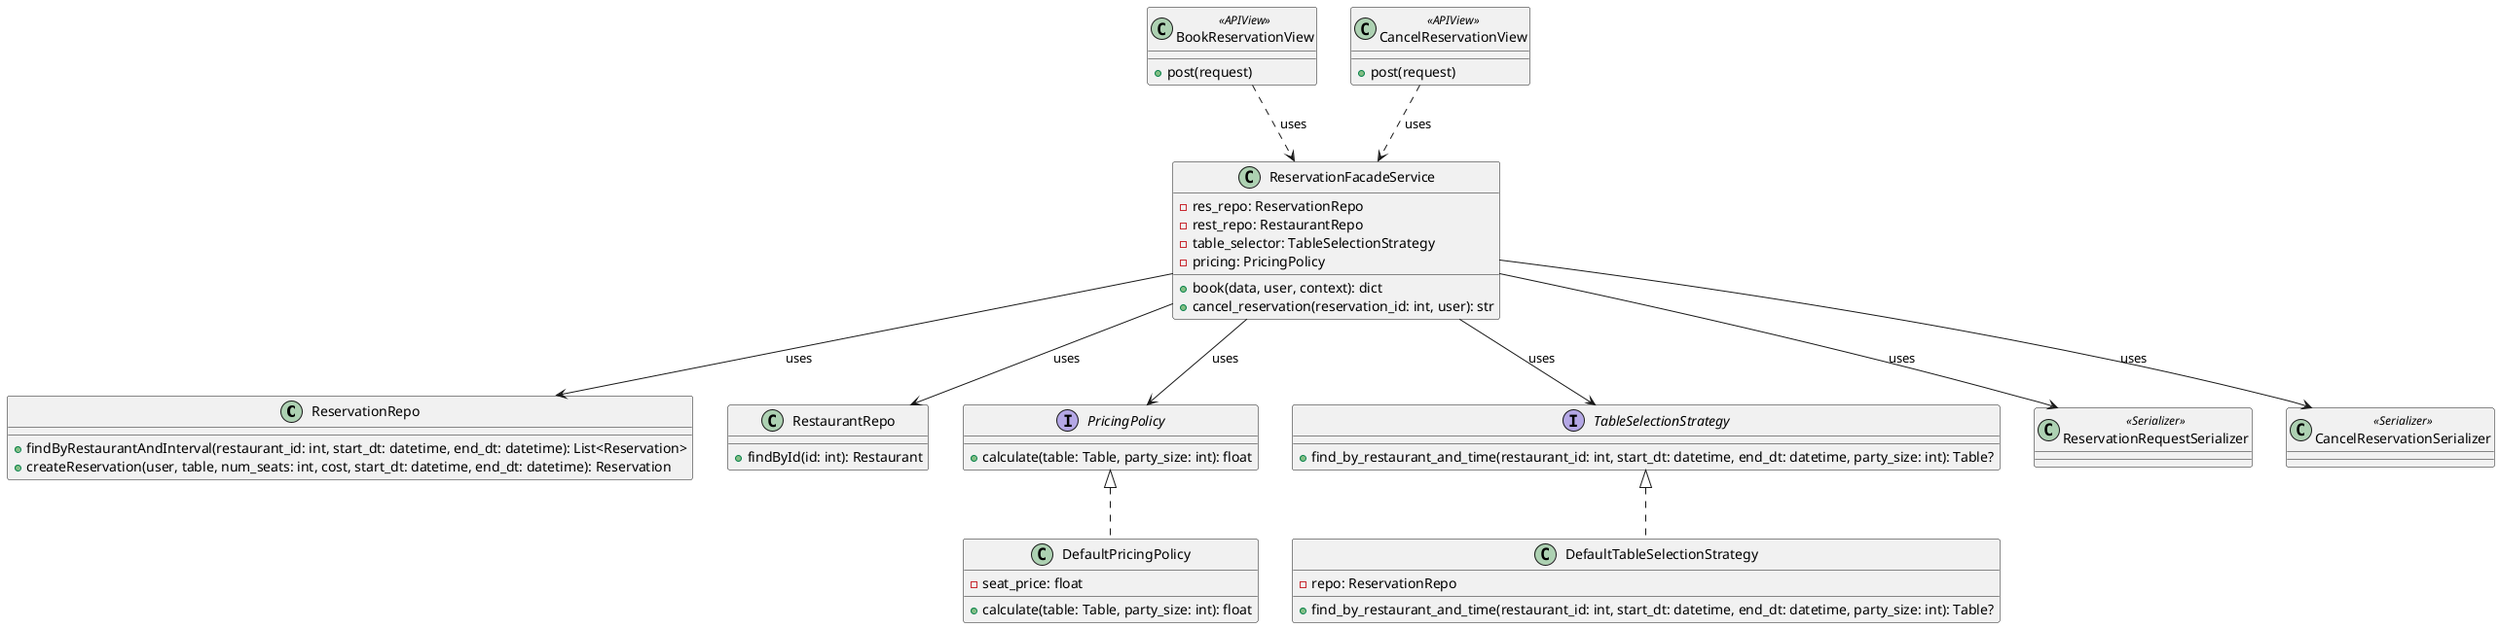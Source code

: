 @startuml

' Repository
class ReservationRepo {
    +findByRestaurantAndInterval(restaurant_id: int, start_dt: datetime, end_dt: datetime): List<Reservation>
    +createReservation(user, table, num_seats: int, cost, start_dt: datetime, end_dt: datetime): Reservation
}
class RestaurantRepo {
    +findById(id: int): Restaurant
}

' Pricing Policy
interface PricingPolicy {
    +calculate(table: Table, party_size: int): float
}
class DefaultPricingPolicy {
    -seat_price: float
    +calculate(table: Table, party_size: int): float
}
PricingPolicy <|.. DefaultPricingPolicy

' Table Selection Strategy
interface TableSelectionStrategy {
    +find_by_restaurant_and_time(restaurant_id: int, start_dt: datetime, end_dt: datetime, party_size: int): Table?
}
class DefaultTableSelectionStrategy {
    -repo: ReservationRepo
    +find_by_restaurant_and_time(restaurant_id: int, start_dt: datetime, end_dt: datetime, party_size: int): Table?
}
TableSelectionStrategy <|.. DefaultTableSelectionStrategy

' Facade Service
class ReservationFacadeService {
    -res_repo: ReservationRepo
    -rest_repo: RestaurantRepo
    -table_selector: TableSelectionStrategy
    -pricing: PricingPolicy
    +book(data, user, context): dict
    +cancel_reservation(reservation_id: int, user): str
}
ReservationFacadeService --> ReservationRepo : uses
ReservationFacadeService --> RestaurantRepo : uses
ReservationFacadeService --> TableSelectionStrategy : uses
ReservationFacadeService --> PricingPolicy : uses

' Serializers
class ReservationRequestSerializer <<Serializer>> {
}
class CancelReservationSerializer <<Serializer>> {
}
ReservationFacadeService --> ReservationRequestSerializer : uses
ReservationFacadeService --> CancelReservationSerializer : uses

' Views
class BookReservationView <<APIView>> {
    +post(request)
}
class CancelReservationView <<APIView>> {
    +post(request)
}
BookReservationView ..> ReservationFacadeService : uses
CancelReservationView ..> ReservationFacadeService : uses

@enduml
